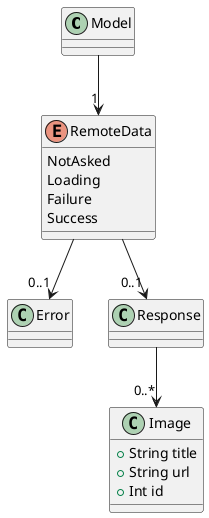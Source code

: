 @startuml class-diagram

class Model {
}

enum RemoteData {
    NotAsked
    Loading
    Failure
    Success
}

class Error {
}

class Response {
}

class Image {
  + String title
  + String url
  + Int id
}

Model --> "1" RemoteData
RemoteData --> "0..1" Error
RemoteData --> "0..1" Response
Response --> "0..*" Image

@enduml

